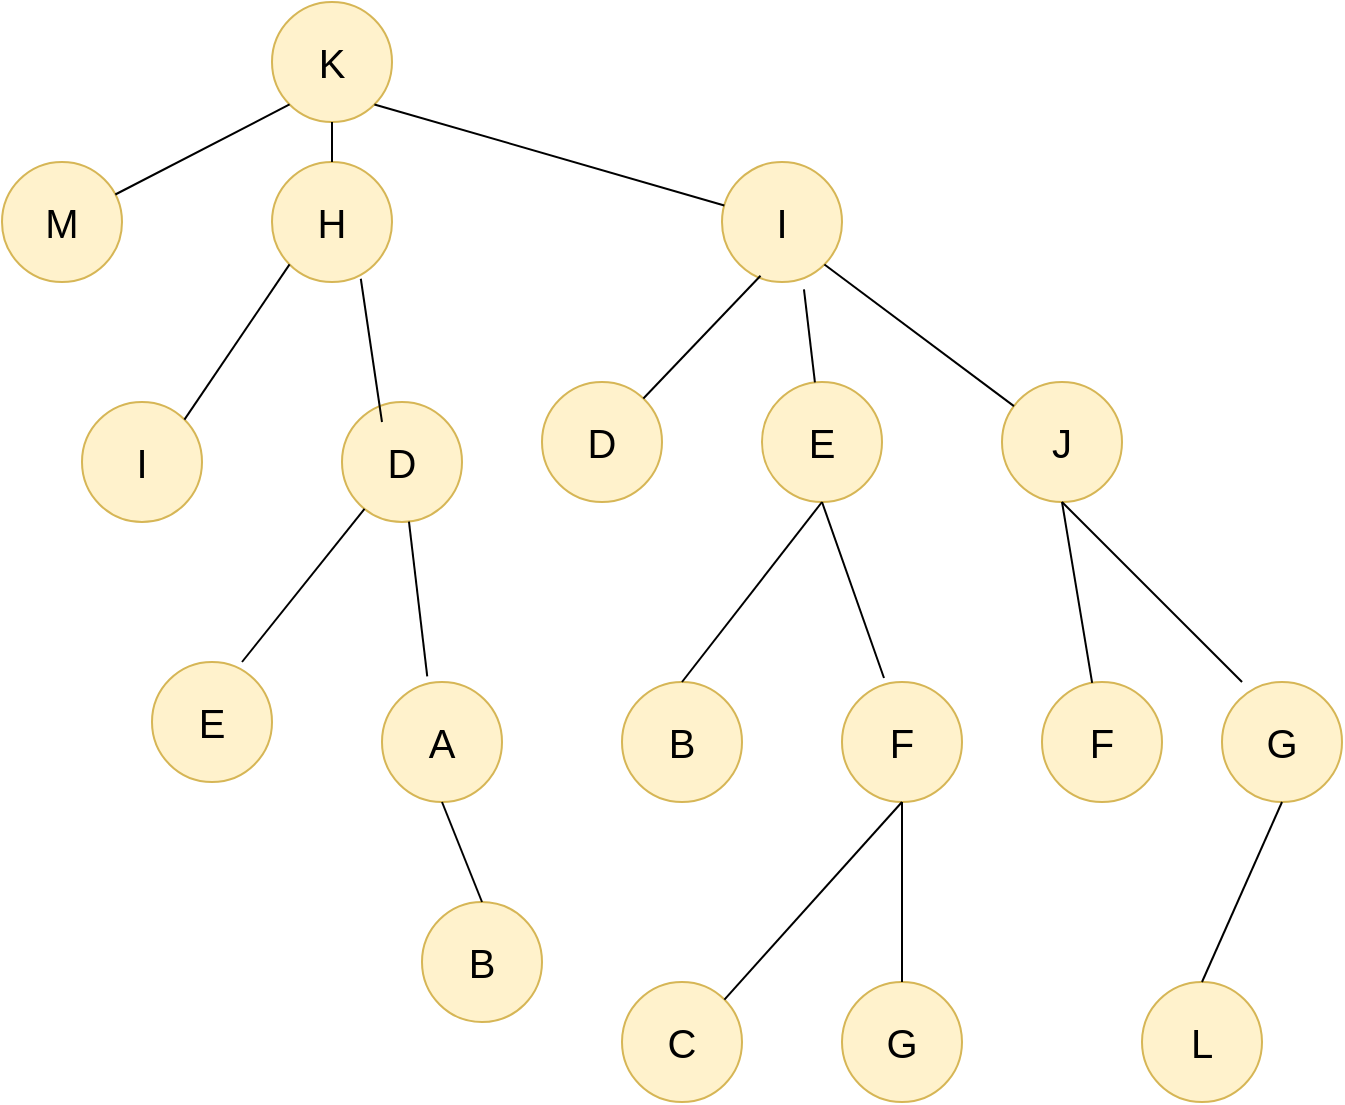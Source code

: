 <mxfile version="17.4.5" type="github">
  <diagram id="GIirEGSGPOGa5QV1xgac" name="Page-1">
    <mxGraphModel dx="1374" dy="634" grid="1" gridSize="10" guides="1" tooltips="1" connect="1" arrows="1" fold="1" page="1" pageScale="1" pageWidth="850" pageHeight="1100" math="0" shadow="0">
      <root>
        <mxCell id="0" />
        <mxCell id="1" parent="0" />
        <mxCell id="Jc7_59rrPigY3k8usPe6-7" value="K" style="ellipse;whiteSpace=wrap;html=1;aspect=fixed;fillColor=#fff2cc;strokeColor=#d6b656;fontSize=20;" vertex="1" parent="1">
          <mxGeometry x="285" y="30" width="60" height="60" as="geometry" />
        </mxCell>
        <mxCell id="Jc7_59rrPigY3k8usPe6-12" value="M" style="ellipse;whiteSpace=wrap;html=1;aspect=fixed;fillColor=#fff2cc;strokeColor=#d6b656;fontSize=20;" vertex="1" parent="1">
          <mxGeometry x="150" y="110" width="60" height="60" as="geometry" />
        </mxCell>
        <mxCell id="Jc7_59rrPigY3k8usPe6-13" value="H" style="ellipse;whiteSpace=wrap;html=1;aspect=fixed;fillColor=#fff2cc;strokeColor=#d6b656;fontSize=20;" vertex="1" parent="1">
          <mxGeometry x="285" y="110" width="60" height="60" as="geometry" />
        </mxCell>
        <mxCell id="Jc7_59rrPigY3k8usPe6-14" value="I" style="ellipse;whiteSpace=wrap;html=1;aspect=fixed;fillColor=#fff2cc;strokeColor=#d6b656;fontSize=20;" vertex="1" parent="1">
          <mxGeometry x="510" y="110" width="60" height="60" as="geometry" />
        </mxCell>
        <mxCell id="Jc7_59rrPigY3k8usPe6-15" value="" style="endArrow=none;html=1;rounded=0;fontSize=20;entryX=0;entryY=1;entryDx=0;entryDy=0;" edge="1" parent="1" source="Jc7_59rrPigY3k8usPe6-12" target="Jc7_59rrPigY3k8usPe6-7">
          <mxGeometry width="50" height="50" relative="1" as="geometry">
            <mxPoint x="370" y="300" as="sourcePoint" />
            <mxPoint x="420" y="250" as="targetPoint" />
          </mxGeometry>
        </mxCell>
        <mxCell id="Jc7_59rrPigY3k8usPe6-16" value="" style="endArrow=none;html=1;rounded=0;fontSize=20;entryX=0.5;entryY=1;entryDx=0;entryDy=0;" edge="1" parent="1" source="Jc7_59rrPigY3k8usPe6-13" target="Jc7_59rrPigY3k8usPe6-7">
          <mxGeometry width="50" height="50" relative="1" as="geometry">
            <mxPoint x="231.791" y="159.381" as="sourcePoint" />
            <mxPoint x="303.787" y="91.213" as="targetPoint" />
          </mxGeometry>
        </mxCell>
        <mxCell id="Jc7_59rrPigY3k8usPe6-17" value="" style="endArrow=none;html=1;rounded=0;fontSize=20;entryX=1;entryY=1;entryDx=0;entryDy=0;" edge="1" parent="1" source="Jc7_59rrPigY3k8usPe6-14" target="Jc7_59rrPigY3k8usPe6-7">
          <mxGeometry width="50" height="50" relative="1" as="geometry">
            <mxPoint x="321.871" y="150.058" as="sourcePoint" />
            <mxPoint x="325" y="100" as="targetPoint" />
          </mxGeometry>
        </mxCell>
        <mxCell id="Jc7_59rrPigY3k8usPe6-18" value="I" style="ellipse;whiteSpace=wrap;html=1;aspect=fixed;fillColor=#fff2cc;strokeColor=#d6b656;fontSize=20;" vertex="1" parent="1">
          <mxGeometry x="190" y="230" width="60" height="60" as="geometry" />
        </mxCell>
        <mxCell id="Jc7_59rrPigY3k8usPe6-19" value="D" style="ellipse;whiteSpace=wrap;html=1;aspect=fixed;fillColor=#fff2cc;strokeColor=#d6b656;fontSize=20;" vertex="1" parent="1">
          <mxGeometry x="320" y="230" width="60" height="60" as="geometry" />
        </mxCell>
        <mxCell id="Jc7_59rrPigY3k8usPe6-21" value="" style="endArrow=none;html=1;rounded=0;fontSize=20;entryX=0;entryY=1;entryDx=0;entryDy=0;exitX=1;exitY=0;exitDx=0;exitDy=0;" edge="1" parent="1" source="Jc7_59rrPigY3k8usPe6-18" target="Jc7_59rrPigY3k8usPe6-13">
          <mxGeometry width="50" height="50" relative="1" as="geometry">
            <mxPoint x="370" y="300" as="sourcePoint" />
            <mxPoint x="420" y="250" as="targetPoint" />
          </mxGeometry>
        </mxCell>
        <mxCell id="Jc7_59rrPigY3k8usPe6-22" value="" style="endArrow=none;html=1;rounded=0;fontSize=20;entryX=0.74;entryY=0.973;entryDx=0;entryDy=0;entryPerimeter=0;" edge="1" parent="1" target="Jc7_59rrPigY3k8usPe6-13">
          <mxGeometry width="50" height="50" relative="1" as="geometry">
            <mxPoint x="340" y="240" as="sourcePoint" />
            <mxPoint x="420" y="250" as="targetPoint" />
          </mxGeometry>
        </mxCell>
        <mxCell id="Jc7_59rrPigY3k8usPe6-23" value="E" style="ellipse;whiteSpace=wrap;html=1;aspect=fixed;fillColor=#fff2cc;strokeColor=#d6b656;fontSize=20;" vertex="1" parent="1">
          <mxGeometry x="225" y="360" width="60" height="60" as="geometry" />
        </mxCell>
        <mxCell id="Jc7_59rrPigY3k8usPe6-24" value="A" style="ellipse;whiteSpace=wrap;html=1;aspect=fixed;fillColor=#fff2cc;strokeColor=#d6b656;fontSize=20;" vertex="1" parent="1">
          <mxGeometry x="340" y="370" width="60" height="60" as="geometry" />
        </mxCell>
        <mxCell id="Jc7_59rrPigY3k8usPe6-25" value="B" style="ellipse;whiteSpace=wrap;html=1;aspect=fixed;fillColor=#fff2cc;strokeColor=#d6b656;fontSize=20;" vertex="1" parent="1">
          <mxGeometry x="360" y="480" width="60" height="60" as="geometry" />
        </mxCell>
        <mxCell id="Jc7_59rrPigY3k8usPe6-26" value="" style="endArrow=none;html=1;rounded=0;fontSize=20;exitX=0.75;exitY=0;exitDx=0;exitDy=0;exitPerimeter=0;" edge="1" parent="1" source="Jc7_59rrPigY3k8usPe6-23" target="Jc7_59rrPigY3k8usPe6-19">
          <mxGeometry width="50" height="50" relative="1" as="geometry">
            <mxPoint x="370" y="300" as="sourcePoint" />
            <mxPoint x="420" y="250" as="targetPoint" />
          </mxGeometry>
        </mxCell>
        <mxCell id="Jc7_59rrPigY3k8usPe6-27" value="" style="endArrow=none;html=1;rounded=0;fontSize=20;exitX=0.377;exitY=-0.047;exitDx=0;exitDy=0;exitPerimeter=0;" edge="1" parent="1" source="Jc7_59rrPigY3k8usPe6-24" target="Jc7_59rrPigY3k8usPe6-19">
          <mxGeometry width="50" height="50" relative="1" as="geometry">
            <mxPoint x="370" y="300" as="sourcePoint" />
            <mxPoint x="420" y="250" as="targetPoint" />
          </mxGeometry>
        </mxCell>
        <mxCell id="Jc7_59rrPigY3k8usPe6-28" value="" style="endArrow=none;html=1;rounded=0;fontSize=20;exitX=0.5;exitY=1;exitDx=0;exitDy=0;entryX=0.5;entryY=0;entryDx=0;entryDy=0;" edge="1" parent="1" source="Jc7_59rrPigY3k8usPe6-24" target="Jc7_59rrPigY3k8usPe6-25">
          <mxGeometry width="50" height="50" relative="1" as="geometry">
            <mxPoint x="370" y="300" as="sourcePoint" />
            <mxPoint x="420" y="250" as="targetPoint" />
          </mxGeometry>
        </mxCell>
        <mxCell id="Jc7_59rrPigY3k8usPe6-29" value="D" style="ellipse;whiteSpace=wrap;html=1;aspect=fixed;fillColor=#fff2cc;strokeColor=#d6b656;fontSize=20;" vertex="1" parent="1">
          <mxGeometry x="420" y="220" width="60" height="60" as="geometry" />
        </mxCell>
        <mxCell id="Jc7_59rrPigY3k8usPe6-30" value="E" style="ellipse;whiteSpace=wrap;html=1;aspect=fixed;fillColor=#fff2cc;strokeColor=#d6b656;fontSize=20;" vertex="1" parent="1">
          <mxGeometry x="530" y="220" width="60" height="60" as="geometry" />
        </mxCell>
        <mxCell id="Jc7_59rrPigY3k8usPe6-31" value="J" style="ellipse;whiteSpace=wrap;html=1;aspect=fixed;fillColor=#fff2cc;strokeColor=#d6b656;fontSize=20;" vertex="1" parent="1">
          <mxGeometry x="650" y="220" width="60" height="60" as="geometry" />
        </mxCell>
        <mxCell id="Jc7_59rrPigY3k8usPe6-32" value="" style="endArrow=none;html=1;rounded=0;fontSize=20;entryX=0.321;entryY=0.948;entryDx=0;entryDy=0;entryPerimeter=0;" edge="1" parent="1" source="Jc7_59rrPigY3k8usPe6-29" target="Jc7_59rrPigY3k8usPe6-14">
          <mxGeometry width="50" height="50" relative="1" as="geometry">
            <mxPoint x="450" y="330" as="sourcePoint" />
            <mxPoint x="500" y="280" as="targetPoint" />
          </mxGeometry>
        </mxCell>
        <mxCell id="Jc7_59rrPigY3k8usPe6-33" value="" style="endArrow=none;html=1;rounded=0;fontSize=20;entryX=0.683;entryY=1.062;entryDx=0;entryDy=0;entryPerimeter=0;" edge="1" parent="1" source="Jc7_59rrPigY3k8usPe6-30" target="Jc7_59rrPigY3k8usPe6-14">
          <mxGeometry width="50" height="50" relative="1" as="geometry">
            <mxPoint x="450" y="330" as="sourcePoint" />
            <mxPoint x="500" y="280" as="targetPoint" />
          </mxGeometry>
        </mxCell>
        <mxCell id="Jc7_59rrPigY3k8usPe6-37" value="" style="endArrow=none;html=1;rounded=0;fontSize=20;entryX=1;entryY=1;entryDx=0;entryDy=0;" edge="1" parent="1" source="Jc7_59rrPigY3k8usPe6-31" target="Jc7_59rrPigY3k8usPe6-14">
          <mxGeometry width="50" height="50" relative="1" as="geometry">
            <mxPoint x="450" y="330" as="sourcePoint" />
            <mxPoint x="500" y="280" as="targetPoint" />
          </mxGeometry>
        </mxCell>
        <mxCell id="Jc7_59rrPigY3k8usPe6-39" value="B" style="ellipse;whiteSpace=wrap;html=1;aspect=fixed;fillColor=#fff2cc;strokeColor=#d6b656;fontSize=20;" vertex="1" parent="1">
          <mxGeometry x="460" y="370" width="60" height="60" as="geometry" />
        </mxCell>
        <mxCell id="Jc7_59rrPigY3k8usPe6-40" value="F" style="ellipse;whiteSpace=wrap;html=1;aspect=fixed;fillColor=#fff2cc;strokeColor=#d6b656;fontSize=20;" vertex="1" parent="1">
          <mxGeometry x="570" y="370" width="60" height="60" as="geometry" />
        </mxCell>
        <mxCell id="Jc7_59rrPigY3k8usPe6-41" value="C" style="ellipse;whiteSpace=wrap;html=1;aspect=fixed;fillColor=#fff2cc;strokeColor=#d6b656;fontSize=20;" vertex="1" parent="1">
          <mxGeometry x="460" y="520" width="60" height="60" as="geometry" />
        </mxCell>
        <mxCell id="Jc7_59rrPigY3k8usPe6-42" value="G" style="ellipse;whiteSpace=wrap;html=1;aspect=fixed;fillColor=#fff2cc;strokeColor=#d6b656;fontSize=20;" vertex="1" parent="1">
          <mxGeometry x="570" y="520" width="60" height="60" as="geometry" />
        </mxCell>
        <mxCell id="Jc7_59rrPigY3k8usPe6-44" value="F" style="ellipse;whiteSpace=wrap;html=1;aspect=fixed;fillColor=#fff2cc;strokeColor=#d6b656;fontSize=20;" vertex="1" parent="1">
          <mxGeometry x="670" y="370" width="60" height="60" as="geometry" />
        </mxCell>
        <mxCell id="Jc7_59rrPigY3k8usPe6-45" value="G" style="ellipse;whiteSpace=wrap;html=1;aspect=fixed;fillColor=#fff2cc;strokeColor=#d6b656;fontSize=20;" vertex="1" parent="1">
          <mxGeometry x="760" y="370" width="60" height="60" as="geometry" />
        </mxCell>
        <mxCell id="Jc7_59rrPigY3k8usPe6-46" value="L" style="ellipse;whiteSpace=wrap;html=1;aspect=fixed;fillColor=#fff2cc;strokeColor=#d6b656;fontSize=20;" vertex="1" parent="1">
          <mxGeometry x="720" y="520" width="60" height="60" as="geometry" />
        </mxCell>
        <mxCell id="Jc7_59rrPigY3k8usPe6-47" value="" style="endArrow=none;html=1;rounded=0;fontSize=20;entryX=0.5;entryY=1;entryDx=0;entryDy=0;exitX=0.5;exitY=0;exitDx=0;exitDy=0;" edge="1" parent="1" source="Jc7_59rrPigY3k8usPe6-39" target="Jc7_59rrPigY3k8usPe6-30">
          <mxGeometry width="50" height="50" relative="1" as="geometry">
            <mxPoint x="450" y="330" as="sourcePoint" />
            <mxPoint x="500" y="280" as="targetPoint" />
          </mxGeometry>
        </mxCell>
        <mxCell id="Jc7_59rrPigY3k8usPe6-49" value="" style="endArrow=none;html=1;rounded=0;fontSize=20;exitX=0.35;exitY=-0.033;exitDx=0;exitDy=0;exitPerimeter=0;" edge="1" parent="1" source="Jc7_59rrPigY3k8usPe6-40">
          <mxGeometry width="50" height="50" relative="1" as="geometry">
            <mxPoint x="450" y="330" as="sourcePoint" />
            <mxPoint x="560" y="280" as="targetPoint" />
          </mxGeometry>
        </mxCell>
        <mxCell id="Jc7_59rrPigY3k8usPe6-51" value="" style="endArrow=none;html=1;rounded=0;fontSize=20;entryX=0.5;entryY=1;entryDx=0;entryDy=0;exitX=1;exitY=0;exitDx=0;exitDy=0;" edge="1" parent="1" source="Jc7_59rrPigY3k8usPe6-41" target="Jc7_59rrPigY3k8usPe6-40">
          <mxGeometry width="50" height="50" relative="1" as="geometry">
            <mxPoint x="500" y="380" as="sourcePoint" />
            <mxPoint x="549.31" y="281.724" as="targetPoint" />
          </mxGeometry>
        </mxCell>
        <mxCell id="Jc7_59rrPigY3k8usPe6-52" value="" style="endArrow=none;html=1;rounded=0;fontSize=20;exitX=0.5;exitY=0;exitDx=0;exitDy=0;" edge="1" parent="1" source="Jc7_59rrPigY3k8usPe6-42">
          <mxGeometry width="50" height="50" relative="1" as="geometry">
            <mxPoint x="521.213" y="538.787" as="sourcePoint" />
            <mxPoint x="600" y="430" as="targetPoint" />
          </mxGeometry>
        </mxCell>
        <mxCell id="Jc7_59rrPigY3k8usPe6-53" value="" style="endArrow=none;html=1;rounded=0;fontSize=20;entryX=0.5;entryY=1;entryDx=0;entryDy=0;" edge="1" parent="1" source="Jc7_59rrPigY3k8usPe6-44" target="Jc7_59rrPigY3k8usPe6-31">
          <mxGeometry width="50" height="50" relative="1" as="geometry">
            <mxPoint x="521.213" y="538.787" as="sourcePoint" />
            <mxPoint x="588.787" y="431.213" as="targetPoint" />
          </mxGeometry>
        </mxCell>
        <mxCell id="Jc7_59rrPigY3k8usPe6-54" value="" style="endArrow=none;html=1;rounded=0;fontSize=20;exitX=0.167;exitY=0;exitDx=0;exitDy=0;exitPerimeter=0;" edge="1" parent="1" source="Jc7_59rrPigY3k8usPe6-45">
          <mxGeometry width="50" height="50" relative="1" as="geometry">
            <mxPoint x="705.068" y="380.408" as="sourcePoint" />
            <mxPoint x="680" y="280" as="targetPoint" />
          </mxGeometry>
        </mxCell>
        <mxCell id="Jc7_59rrPigY3k8usPe6-55" value="" style="endArrow=none;html=1;rounded=0;fontSize=20;exitX=0.5;exitY=1;exitDx=0;exitDy=0;entryX=0.5;entryY=0;entryDx=0;entryDy=0;" edge="1" parent="1" source="Jc7_59rrPigY3k8usPe6-45" target="Jc7_59rrPigY3k8usPe6-46">
          <mxGeometry width="50" height="50" relative="1" as="geometry">
            <mxPoint x="780.02" y="380" as="sourcePoint" />
            <mxPoint x="690.0" y="290" as="targetPoint" />
          </mxGeometry>
        </mxCell>
      </root>
    </mxGraphModel>
  </diagram>
</mxfile>
